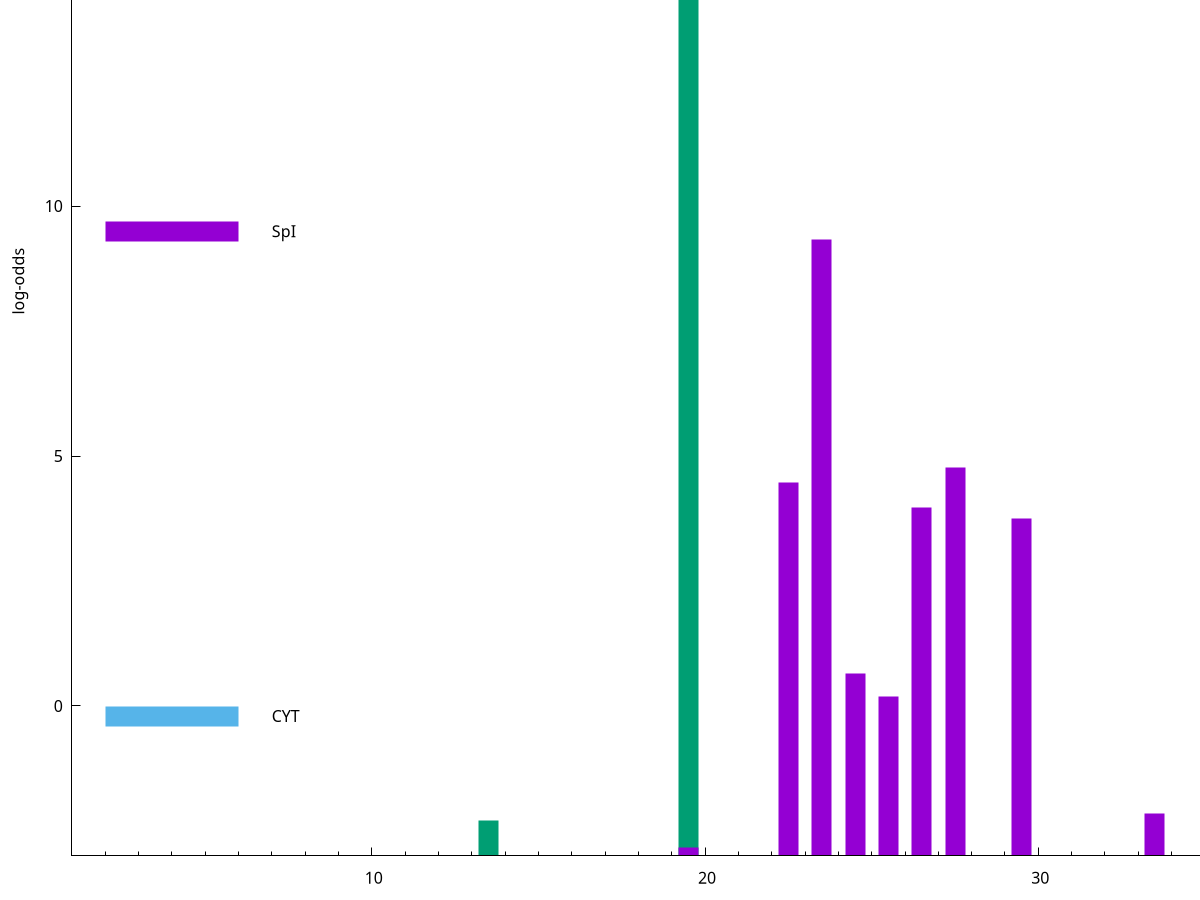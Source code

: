 set title "LipoP predictions for SRR4017915.gff"
set size 2., 1.4
set xrange [1:70] 
set mxtics 10
set yrange [-3:20]
set y2range [0:23]
set ylabel "log-odds"
set term postscript eps color solid "Helvetica" 30
set output "SRR4017915.gff12.eps"
set arrow from 2,16.6586 to 6,16.6586 nohead lt 2 lw 20
set label "SpII" at 7,16.6586
set arrow from 2,9.49752 to 6,9.49752 nohead lt 1 lw 20
set label "SpI" at 7,9.49752
set arrow from 2,-0.200913 to 6,-0.200913 nohead lt 3 lw 20
set label "CYT" at 7,-0.200913
set arrow from 2,16.6586 to 6,16.6586 nohead lt 2 lw 20
set label "SpII" at 7,16.6586
# NOTE: The scores below are the log-odds scores with the threshold
# NOTE: subtracted (a hack to make gnuplot make the histogram all
# NOTE: look nice).
plot "-" axes x1y2 title "" with impulses lt 2 lw 20, "-" axes x1y2 title "" with impulses lt 1 lw 20
19.500000 19.658600
13.500000 0.698890
e
23.500000 12.323860
27.500000 7.771160
22.500000 7.472200
26.500000 6.969720
29.500000 6.743980
24.500000 3.646141
25.500000 3.190473
33.500000 0.851280
19.500000 0.170770
e
exit

